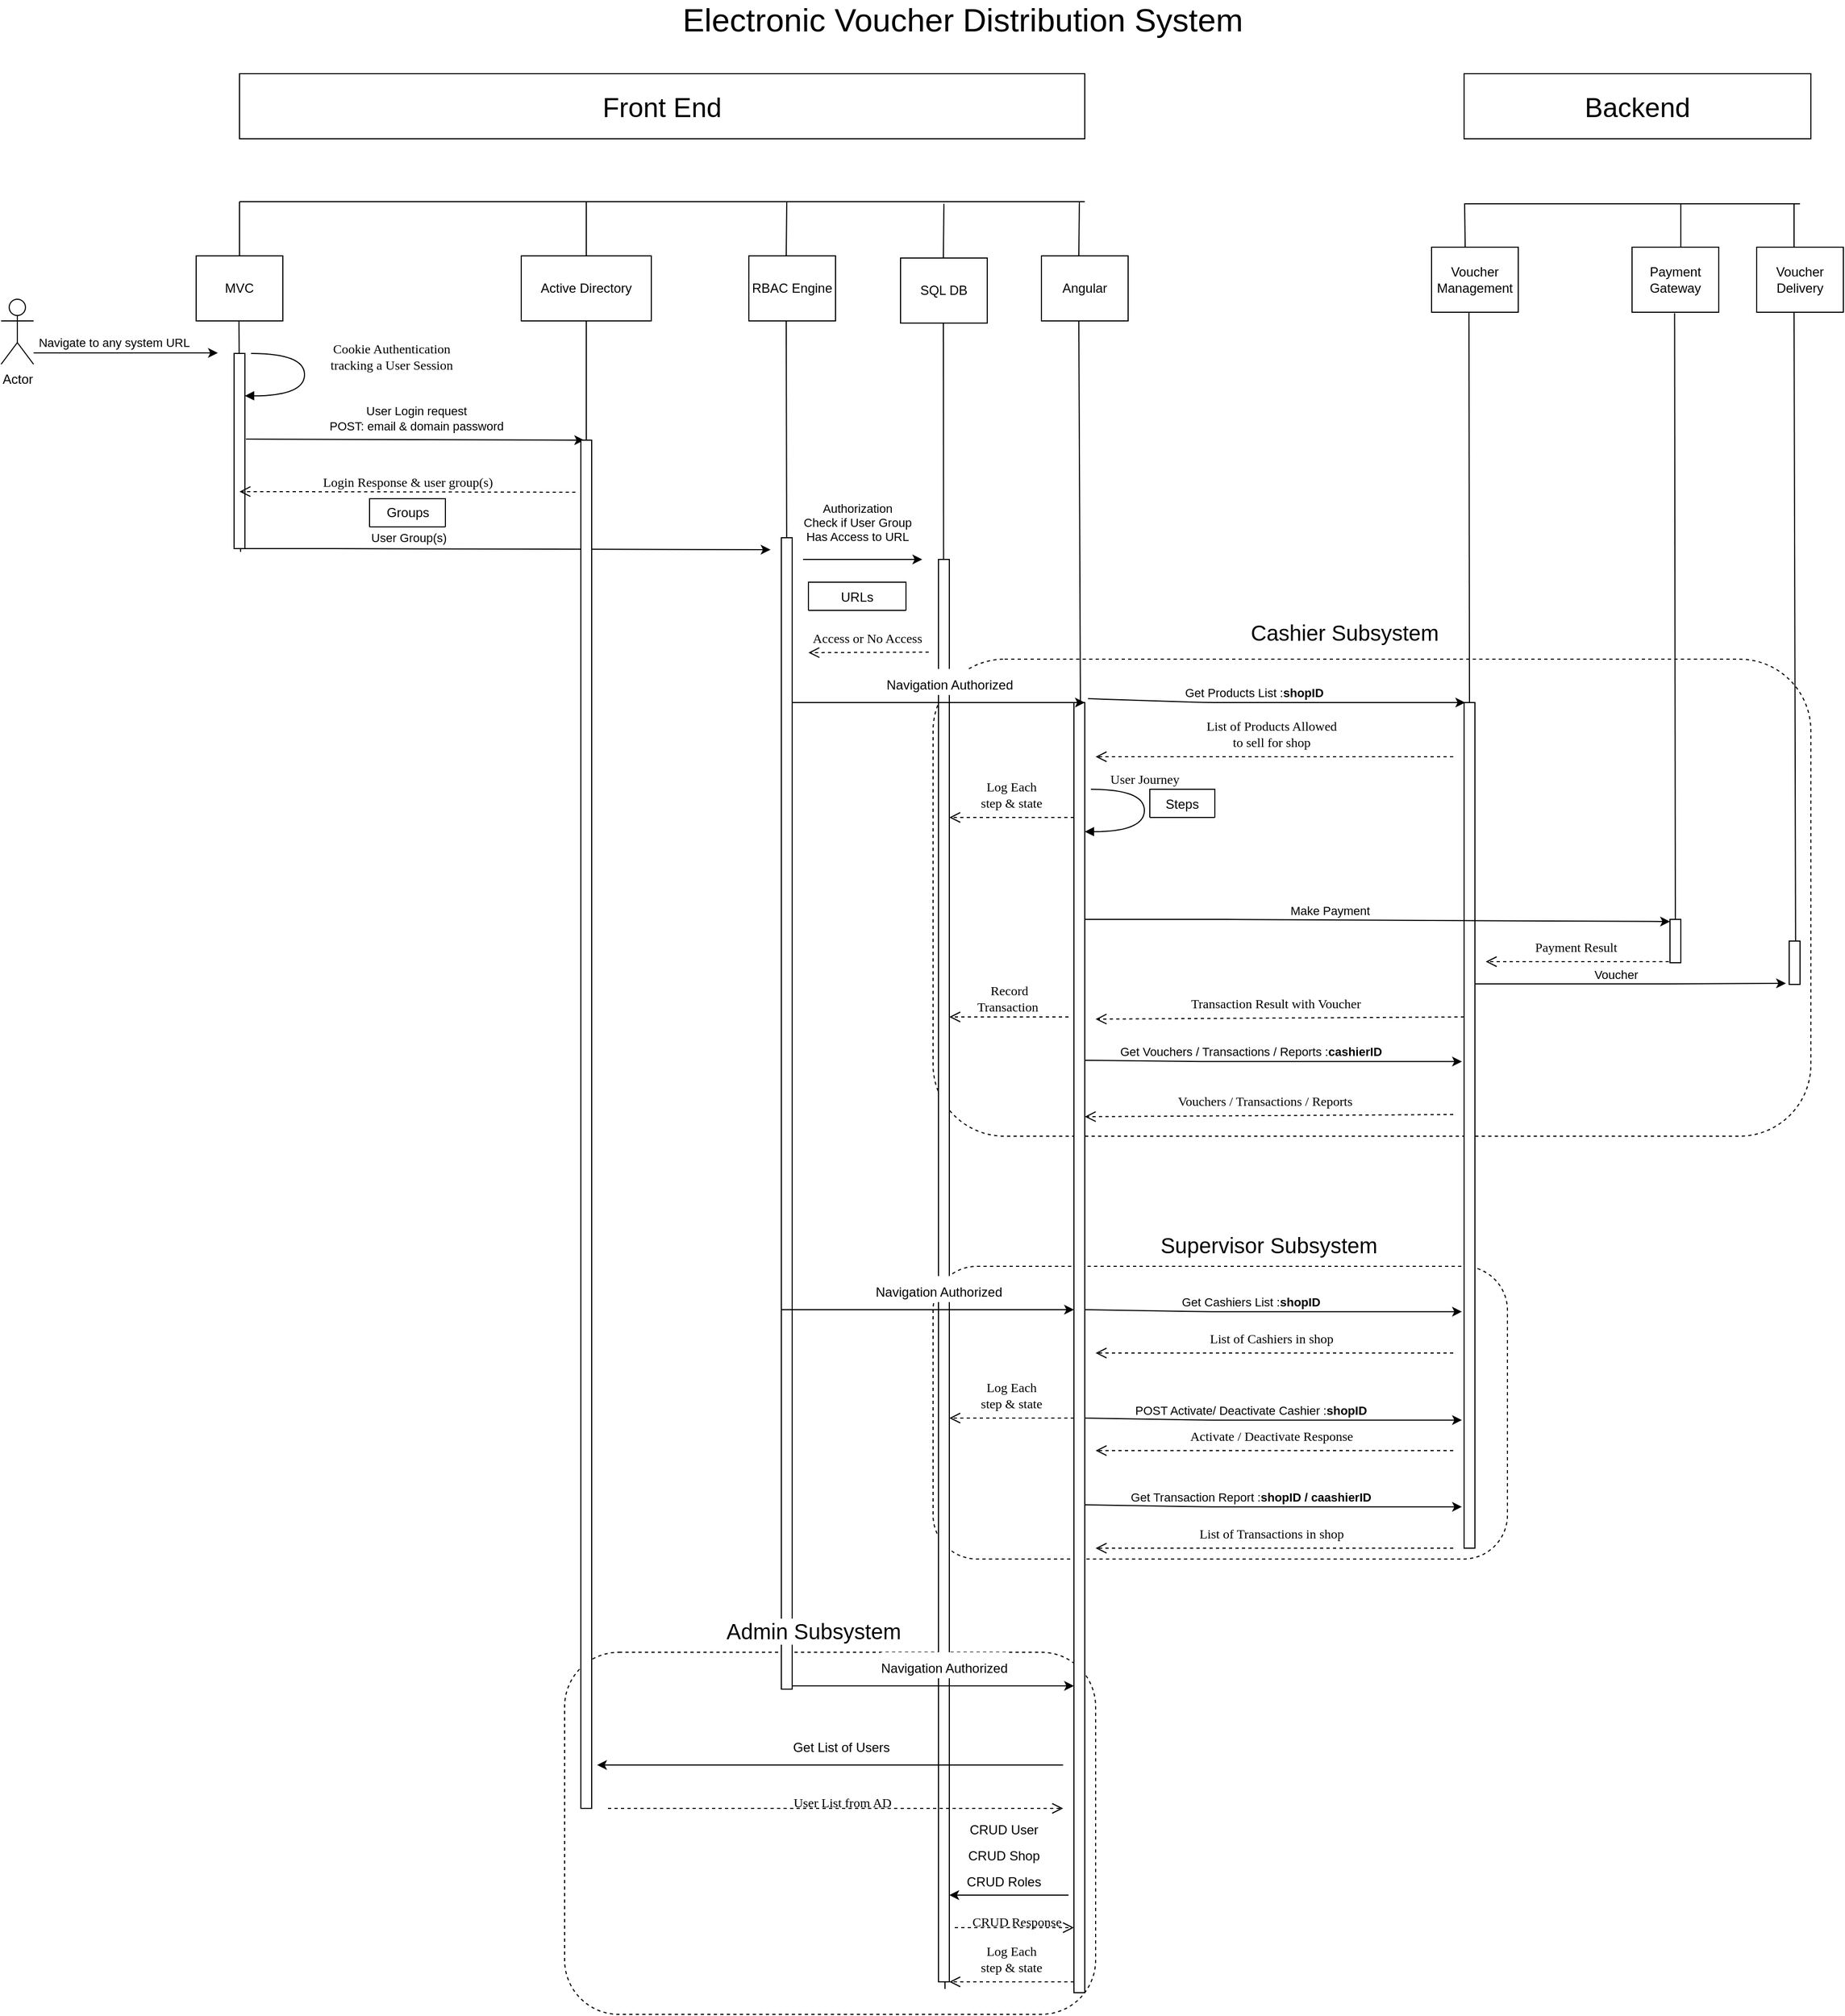 <mxfile version="14.8.1" type="github">
  <diagram name="Page-1" id="13e1069c-82ec-6db2-03f1-153e76fe0fe0">
    <mxGraphModel dx="2514" dy="758" grid="1" gridSize="10" guides="1" tooltips="1" connect="1" arrows="1" fold="1" page="1" pageScale="1" pageWidth="1100" pageHeight="850" background="none" math="0" shadow="0">
      <root>
        <mxCell id="0" />
        <mxCell id="1" parent="0" />
        <mxCell id="eenLsQ4aqH-WwrhsEZGu-145" value="" style="rounded=1;whiteSpace=wrap;html=1;dashed=1;strokeWidth=1;" parent="1" vertex="1">
          <mxGeometry x="-190" y="1536" width="490" height="334" as="geometry" />
        </mxCell>
        <mxCell id="eenLsQ4aqH-WwrhsEZGu-140" value="" style="rounded=1;whiteSpace=wrap;html=1;dashed=1;strokeWidth=1;" parent="1" vertex="1">
          <mxGeometry x="150" y="1180" width="530" height="270" as="geometry" />
        </mxCell>
        <mxCell id="eenLsQ4aqH-WwrhsEZGu-64" value="" style="rounded=1;whiteSpace=wrap;html=1;dashed=1;strokeWidth=1;" parent="1" vertex="1">
          <mxGeometry x="150" y="620" width="810" height="440" as="geometry" />
        </mxCell>
        <mxCell id="eenLsQ4aqH-WwrhsEZGu-83" value="" style="endArrow=none;html=1;exitX=0.5;exitY=0.975;exitDx=0;exitDy=0;exitPerimeter=0;" parent="1" source="eenLsQ4aqH-WwrhsEZGu-71" edge="1">
          <mxGeometry width="50" height="50" relative="1" as="geometry">
            <mxPoint x="834" y="830" as="sourcePoint" />
            <mxPoint x="834.25" y="300.87" as="targetPoint" />
          </mxGeometry>
        </mxCell>
        <mxCell id="eenLsQ4aqH-WwrhsEZGu-84" value="" style="endArrow=none;html=1;exitX=0.6;exitY=1;exitDx=0;exitDy=0;exitPerimeter=0;" parent="1" source="eenLsQ4aqH-WwrhsEZGu-75" edge="1">
          <mxGeometry width="50" height="50" relative="1" as="geometry">
            <mxPoint x="945.25" y="828.13" as="sourcePoint" />
            <mxPoint x="944.5" y="300.0" as="targetPoint" />
          </mxGeometry>
        </mxCell>
        <mxCell id="eenLsQ4aqH-WwrhsEZGu-82" value="" style="endArrow=none;html=1;exitX=0.6;exitY=0.997;exitDx=0;exitDy=0;exitPerimeter=0;" parent="1" source="eenLsQ4aqH-WwrhsEZGu-60" edge="1">
          <mxGeometry width="50" height="50" relative="1" as="geometry">
            <mxPoint x="644.5" y="640" as="sourcePoint" />
            <mxPoint x="644.5" y="300" as="targetPoint" />
          </mxGeometry>
        </mxCell>
        <mxCell id="eenLsQ4aqH-WwrhsEZGu-1" value="Electronic Voucher Distribution System" style="text;html=1;strokeColor=none;fillColor=none;align=center;verticalAlign=middle;whiteSpace=wrap;rounded=0;fontSize=30;" parent="1" vertex="1">
          <mxGeometry x="-130" y="20" width="615" height="20" as="geometry" />
        </mxCell>
        <mxCell id="eenLsQ4aqH-WwrhsEZGu-3" value="Front End" style="rounded=0;whiteSpace=wrap;html=1;fontSize=25;" parent="1" vertex="1">
          <mxGeometry x="-490" y="80" width="780" height="60" as="geometry" />
        </mxCell>
        <mxCell id="eenLsQ4aqH-WwrhsEZGu-4" value="Backend" style="rounded=0;whiteSpace=wrap;html=1;fontSize=25;" parent="1" vertex="1">
          <mxGeometry x="640" y="80" width="320" height="60" as="geometry" />
        </mxCell>
        <mxCell id="eenLsQ4aqH-WwrhsEZGu-11" value="" style="endArrow=none;html=1;" parent="1" edge="1">
          <mxGeometry width="50" height="50" relative="1" as="geometry">
            <mxPoint x="640" y="200" as="sourcePoint" />
            <mxPoint x="950" y="200" as="targetPoint" />
            <Array as="points">
              <mxPoint x="800" y="200" />
            </Array>
          </mxGeometry>
        </mxCell>
        <mxCell id="eenLsQ4aqH-WwrhsEZGu-59" value="Voucher Management" style="rounded=0;whiteSpace=wrap;html=1;" parent="1" vertex="1">
          <mxGeometry x="610" y="240" width="80" height="60" as="geometry" />
        </mxCell>
        <mxCell id="eenLsQ4aqH-WwrhsEZGu-60" value="" style="html=1;points=[];perimeter=orthogonalPerimeter;rounded=0;shadow=0;comic=0;labelBackgroundColor=none;strokeWidth=1;fontFamily=Verdana;fontSize=12;align=center;" parent="1" vertex="1">
          <mxGeometry x="640" y="660" width="10" height="780" as="geometry" />
        </mxCell>
        <mxCell id="eenLsQ4aqH-WwrhsEZGu-62" value="List of Products Allowed &lt;br&gt;to sell for shop" style="html=1;verticalAlign=bottom;endArrow=open;dashed=1;endSize=8;labelBackgroundColor=none;fontFamily=Verdana;fontSize=12;" parent="1" edge="1">
          <mxGeometry x="0.02" y="-4" relative="1" as="geometry">
            <mxPoint x="300" y="710" as="targetPoint" />
            <mxPoint x="630" y="710" as="sourcePoint" />
            <mxPoint as="offset" />
          </mxGeometry>
        </mxCell>
        <mxCell id="eenLsQ4aqH-WwrhsEZGu-67" value="Payment Gateway" style="rounded=0;whiteSpace=wrap;html=1;" parent="1" vertex="1">
          <mxGeometry x="795" y="240" width="80" height="60" as="geometry" />
        </mxCell>
        <mxCell id="eenLsQ4aqH-WwrhsEZGu-70" value="Voucher Delivery" style="rounded=0;whiteSpace=wrap;html=1;" parent="1" vertex="1">
          <mxGeometry x="910" y="240" width="80" height="60" as="geometry" />
        </mxCell>
        <mxCell id="eenLsQ4aqH-WwrhsEZGu-71" value="" style="html=1;points=[];perimeter=orthogonalPerimeter;rounded=0;shadow=0;comic=0;labelBackgroundColor=none;strokeWidth=1;fontFamily=Verdana;fontSize=12;align=center;" parent="1" vertex="1">
          <mxGeometry x="830" y="860" width="10" height="40" as="geometry" />
        </mxCell>
        <mxCell id="eenLsQ4aqH-WwrhsEZGu-74" value="Payment Result" style="html=1;verticalAlign=bottom;endArrow=open;dashed=1;endSize=8;labelBackgroundColor=none;fontFamily=Verdana;fontSize=12;exitX=-0.1;exitY=0.975;exitDx=0;exitDy=0;exitPerimeter=0;" parent="1" source="eenLsQ4aqH-WwrhsEZGu-71" edge="1">
          <mxGeometry x="0.02" y="-4" relative="1" as="geometry">
            <mxPoint x="660" y="899" as="targetPoint" />
            <mxPoint x="820" y="899" as="sourcePoint" />
            <mxPoint as="offset" />
          </mxGeometry>
        </mxCell>
        <mxCell id="eenLsQ4aqH-WwrhsEZGu-75" value="" style="html=1;points=[];perimeter=orthogonalPerimeter;rounded=0;shadow=0;comic=0;labelBackgroundColor=none;strokeWidth=1;fontFamily=Verdana;fontSize=12;align=center;" parent="1" vertex="1">
          <mxGeometry x="940" y="880" width="10" height="40" as="geometry" />
        </mxCell>
        <mxCell id="eenLsQ4aqH-WwrhsEZGu-76" value="" style="endArrow=classic;html=1;entryX=-0.3;entryY=0.475;entryDx=0;entryDy=0;entryPerimeter=0;" parent="1" edge="1">
          <mxGeometry width="50" height="50" relative="1" as="geometry">
            <mxPoint x="650" y="919.5" as="sourcePoint" />
            <mxPoint x="937" y="919" as="targetPoint" />
            <Array as="points">
              <mxPoint x="710" y="919.5" />
              <mxPoint x="820" y="919.5" />
            </Array>
          </mxGeometry>
        </mxCell>
        <mxCell id="eenLsQ4aqH-WwrhsEZGu-77" value="Voucher" style="edgeLabel;html=1;align=center;verticalAlign=middle;resizable=0;points=[];" parent="eenLsQ4aqH-WwrhsEZGu-76" vertex="1" connectable="0">
          <mxGeometry x="-0.238" y="-1" relative="1" as="geometry">
            <mxPoint x="20" y="-10" as="offset" />
          </mxGeometry>
        </mxCell>
        <mxCell id="eenLsQ4aqH-WwrhsEZGu-80" value="Transaction Result with Voucher" style="html=1;verticalAlign=bottom;endArrow=open;dashed=1;endSize=8;labelBackgroundColor=none;fontFamily=Verdana;fontSize=12;" parent="1" edge="1">
          <mxGeometry x="0.02" y="-4" relative="1" as="geometry">
            <mxPoint x="300" y="952" as="targetPoint" />
            <mxPoint x="640" y="950" as="sourcePoint" />
            <mxPoint as="offset" />
          </mxGeometry>
        </mxCell>
        <mxCell id="eenLsQ4aqH-WwrhsEZGu-61" value="" style="endArrow=classic;html=1;entryX=0.1;entryY=0;entryDx=0;entryDy=0;entryPerimeter=0;exitX=1.3;exitY=-0.003;exitDx=0;exitDy=0;exitPerimeter=0;" parent="1" source="eenLsQ4aqH-WwrhsEZGu-57" target="eenLsQ4aqH-WwrhsEZGu-60" edge="1">
          <mxGeometry x="290" y="251" width="50" height="50" as="geometry">
            <mxPoint x="340" y="660" as="sourcePoint" />
            <mxPoint x="550" y="660" as="targetPoint" />
            <Array as="points">
              <mxPoint x="400" y="660" />
            </Array>
          </mxGeometry>
        </mxCell>
        <mxCell id="eenLsQ4aqH-WwrhsEZGu-63" value="Get Products List :&lt;b&gt;shopID&lt;/b&gt;" style="edgeLabel;html=1;align=center;verticalAlign=middle;resizable=0;points=[];" parent="eenLsQ4aqH-WwrhsEZGu-61" vertex="1" connectable="0">
          <mxGeometry x="-0.238" y="-1" relative="1" as="geometry">
            <mxPoint x="20" y="-10" as="offset" />
          </mxGeometry>
        </mxCell>
        <mxCell id="eenLsQ4aqH-WwrhsEZGu-66" value="User Journey" style="html=1;verticalAlign=bottom;endArrow=block;labelBackgroundColor=none;fontFamily=Verdana;fontSize=12;elbow=vertical;edgeStyle=orthogonalEdgeStyle;curved=1;exitX=1.066;exitY=0.713;exitPerimeter=0;" parent="1" edge="1">
          <mxGeometry as="geometry">
            <mxPoint x="295.66" y="740.01" as="sourcePoint" />
            <mxPoint x="290" y="779.1" as="targetPoint" />
            <Array as="points">
              <mxPoint x="345" y="740.1" />
              <mxPoint x="345" y="779.1" />
            </Array>
            <mxPoint x="52" y="-20" as="offset" />
          </mxGeometry>
        </mxCell>
        <mxCell id="eenLsQ4aqH-WwrhsEZGu-72" value="" style="endArrow=classic;html=1;entryX=0;entryY=0.05;entryDx=0;entryDy=0;entryPerimeter=0;" parent="1" source="eenLsQ4aqH-WwrhsEZGu-57" target="eenLsQ4aqH-WwrhsEZGu-71" edge="1">
          <mxGeometry x="300" y="270" width="50" height="50" as="geometry">
            <mxPoint x="350" y="862" as="sourcePoint" />
            <mxPoint x="810" y="859" as="targetPoint" />
            <Array as="points">
              <mxPoint x="410" y="860" />
            </Array>
          </mxGeometry>
        </mxCell>
        <mxCell id="eenLsQ4aqH-WwrhsEZGu-73" value="Make Payment" style="edgeLabel;html=1;align=center;verticalAlign=middle;resizable=0;points=[];" parent="eenLsQ4aqH-WwrhsEZGu-72" vertex="1" connectable="0">
          <mxGeometry x="-0.238" y="-1" relative="1" as="geometry">
            <mxPoint x="20" y="-10" as="offset" />
          </mxGeometry>
        </mxCell>
        <mxCell id="eenLsQ4aqH-WwrhsEZGu-100" value="" style="endArrow=none;html=1;" parent="1" edge="1">
          <mxGeometry x="605.5" y="210" width="50" height="50" as="geometry">
            <mxPoint x="641" y="240" as="sourcePoint" />
            <mxPoint x="640.5" y="200" as="targetPoint" />
          </mxGeometry>
        </mxCell>
        <mxCell id="eenLsQ4aqH-WwrhsEZGu-101" value="" style="endArrow=none;html=1;" parent="1" edge="1">
          <mxGeometry x="804.5" y="210" width="50" height="50" as="geometry">
            <mxPoint x="840" y="240" as="sourcePoint" />
            <mxPoint x="840" y="200" as="targetPoint" />
          </mxGeometry>
        </mxCell>
        <mxCell id="eenLsQ4aqH-WwrhsEZGu-102" value="" style="endArrow=none;html=1;" parent="1" edge="1">
          <mxGeometry x="909" y="210" width="50" height="50" as="geometry">
            <mxPoint x="944.5" y="240" as="sourcePoint" />
            <mxPoint x="944.5" y="200" as="targetPoint" />
          </mxGeometry>
        </mxCell>
        <mxCell id="eenLsQ4aqH-WwrhsEZGu-106" value="Steps" style="swimlane;fontStyle=0;childLayout=stackLayout;horizontal=1;startSize=26;horizontalStack=0;resizeParent=1;resizeParentMax=0;resizeLast=0;collapsible=1;marginBottom=0;" parent="1" vertex="1" collapsed="1">
          <mxGeometry x="350" y="740" width="60" height="26" as="geometry">
            <mxRectangle x="350" y="740" width="200" height="100" as="alternateBounds" />
          </mxGeometry>
        </mxCell>
        <mxCell id="eenLsQ4aqH-WwrhsEZGu-108" value="1. List products&#xa;2. Select Quantity&#xa;3. Collect Customer Info&#xa;4. Select Payment Method&#xa;5. Select Voucher Delivery Method" style="text;strokeColor=none;fillColor=none;align=left;verticalAlign=top;spacingLeft=4;spacingRight=4;overflow=hidden;rotatable=0;points=[[0,0.5],[1,0.5]];portConstraint=eastwest;" parent="eenLsQ4aqH-WwrhsEZGu-106" vertex="1">
          <mxGeometry y="26" width="60" height="74" as="geometry" />
        </mxCell>
        <mxCell id="eenLsQ4aqH-WwrhsEZGu-65" value="Cashier Subsystem" style="text;html=1;strokeColor=none;fillColor=none;align=center;verticalAlign=middle;whiteSpace=wrap;rounded=0;fontSize=20;labelBackgroundColor=#ffffff;" parent="1" vertex="1">
          <mxGeometry x="330" y="575" width="400" height="40" as="geometry" />
        </mxCell>
        <mxCell id="eenLsQ4aqH-WwrhsEZGu-34" value="" style="endArrow=classic;html=1;exitX=1.1;exitY=0.439;exitDx=0;exitDy=0;exitPerimeter=0;" parent="1" source="eenLsQ4aqH-WwrhsEZGu-32" edge="1">
          <mxGeometry x="-680" y="214" width="50" height="50" as="geometry">
            <mxPoint x="-440" y="418" as="sourcePoint" />
            <mxPoint x="-172" y="418" as="targetPoint" />
          </mxGeometry>
        </mxCell>
        <mxCell id="eenLsQ4aqH-WwrhsEZGu-35" value="User Login request&lt;br&gt;POST: email &amp;amp; domain password" style="edgeLabel;html=1;align=center;verticalAlign=middle;resizable=0;points=[];" parent="eenLsQ4aqH-WwrhsEZGu-34" vertex="1" connectable="0">
          <mxGeometry x="0.028" y="1" relative="1" as="geometry">
            <mxPoint x="-4" y="-19" as="offset" />
          </mxGeometry>
        </mxCell>
        <mxCell id="eenLsQ4aqH-WwrhsEZGu-26" value="Actor" style="shape=umlActor;verticalLabelPosition=bottom;verticalAlign=top;html=1;outlineConnect=0;" parent="1" vertex="1">
          <mxGeometry x="-710" y="288" width="30" height="60" as="geometry" />
        </mxCell>
        <mxCell id="eenLsQ4aqH-WwrhsEZGu-27" value="" style="endArrow=classic;html=1;" parent="1" edge="1">
          <mxGeometry x="-710" y="207.5" width="50" height="50" as="geometry">
            <mxPoint x="-680" y="337.5" as="sourcePoint" />
            <mxPoint x="-510" y="337.5" as="targetPoint" />
          </mxGeometry>
        </mxCell>
        <mxCell id="eenLsQ4aqH-WwrhsEZGu-28" value="Navigate to any system URL" style="edgeLabel;html=1;align=center;verticalAlign=middle;resizable=0;points=[];" parent="eenLsQ4aqH-WwrhsEZGu-27" vertex="1" connectable="0">
          <mxGeometry x="-0.074" y="2" relative="1" as="geometry">
            <mxPoint x="-5" y="-8" as="offset" />
          </mxGeometry>
        </mxCell>
        <mxCell id="eenLsQ4aqH-WwrhsEZGu-17" value="" style="endArrow=none;html=1;" parent="1" edge="1">
          <mxGeometry x="-710" y="208" width="50" height="50" as="geometry">
            <mxPoint x="-490" y="248" as="sourcePoint" />
            <mxPoint x="-490" y="198" as="targetPoint" />
          </mxGeometry>
        </mxCell>
        <mxCell id="eenLsQ4aqH-WwrhsEZGu-20" value="MVC" style="rounded=0;whiteSpace=wrap;html=1;" parent="1" vertex="1">
          <mxGeometry x="-530" y="248" width="80" height="60" as="geometry" />
        </mxCell>
        <mxCell id="eenLsQ4aqH-WwrhsEZGu-24" value="" style="endArrow=none;html=1;exitX=0.6;exitY=1.017;exitDx=0;exitDy=0;exitPerimeter=0;" parent="1" source="eenLsQ4aqH-WwrhsEZGu-32" edge="1">
          <mxGeometry x="-710" y="208" width="50" height="50" as="geometry">
            <mxPoint x="-490.5" y="568" as="sourcePoint" />
            <mxPoint x="-490.5" y="308" as="targetPoint" />
          </mxGeometry>
        </mxCell>
        <mxCell id="eenLsQ4aqH-WwrhsEZGu-32" value="" style="html=1;points=[];perimeter=orthogonalPerimeter;rounded=0;shadow=0;comic=0;labelBackgroundColor=none;strokeWidth=1;fontFamily=Verdana;fontSize=12;align=center;" parent="1" vertex="1">
          <mxGeometry x="-495" y="338" width="10" height="180" as="geometry" />
        </mxCell>
        <mxCell id="eenLsQ4aqH-WwrhsEZGu-31" value="Cookie Authentication &lt;br&gt;tracking a User Session" style="html=1;verticalAlign=bottom;endArrow=block;labelBackgroundColor=none;fontFamily=Verdana;fontSize=12;elbow=vertical;edgeStyle=orthogonalEdgeStyle;curved=1;exitX=1.066;exitY=0.713;exitPerimeter=0;" parent="1" edge="1">
          <mxGeometry x="-430" y="8" as="geometry">
            <mxPoint x="-479.34" y="338.01" as="sourcePoint" />
            <mxPoint x="-485" y="377.1" as="targetPoint" />
            <Array as="points">
              <mxPoint x="-430" y="338.1" />
              <mxPoint x="-430" y="377.1" />
            </Array>
            <mxPoint x="132" as="offset" />
          </mxGeometry>
        </mxCell>
        <mxCell id="eenLsQ4aqH-WwrhsEZGu-41" value="" style="endArrow=classic;html=1;" parent="1" edge="1">
          <mxGeometry x="-710" y="238" width="50" height="50" as="geometry">
            <mxPoint x="-485" y="518" as="sourcePoint" />
            <mxPoint y="519" as="targetPoint" />
            <Array as="points">
              <mxPoint x="-415" y="518" />
            </Array>
          </mxGeometry>
        </mxCell>
        <mxCell id="eenLsQ4aqH-WwrhsEZGu-48" value="User Group(s)" style="edgeLabel;html=1;align=center;verticalAlign=middle;resizable=0;points=[];" parent="eenLsQ4aqH-WwrhsEZGu-41" vertex="1" connectable="0">
          <mxGeometry x="-0.368" y="1" relative="1" as="geometry">
            <mxPoint x="-3" y="-9" as="offset" />
          </mxGeometry>
        </mxCell>
        <mxCell id="eenLsQ4aqH-WwrhsEZGu-10" value="" style="endArrow=none;html=1;" parent="1" edge="1">
          <mxGeometry x="-710" y="198" width="50" height="50" as="geometry">
            <mxPoint x="-490" y="198" as="sourcePoint" />
            <mxPoint x="290" y="198" as="targetPoint" />
            <Array as="points">
              <mxPoint x="-250" y="198" />
            </Array>
          </mxGeometry>
        </mxCell>
        <mxCell id="eenLsQ4aqH-WwrhsEZGu-96" value="" style="endArrow=none;html=1;" parent="1" edge="1">
          <mxGeometry x="-710" y="198" width="50" height="50" as="geometry">
            <mxPoint x="-170" y="248" as="sourcePoint" />
            <mxPoint x="-170" y="198" as="targetPoint" />
          </mxGeometry>
        </mxCell>
        <mxCell id="eenLsQ4aqH-WwrhsEZGu-49" value="" style="endArrow=none;html=1;" parent="1" edge="1">
          <mxGeometry x="250" y="208" width="50" height="50" as="geometry">
            <mxPoint x="284.5" y="248" as="sourcePoint" />
            <mxPoint x="285" y="198" as="targetPoint" />
          </mxGeometry>
        </mxCell>
        <mxCell id="eenLsQ4aqH-WwrhsEZGu-50" value="Angular" style="rounded=0;whiteSpace=wrap;html=1;container=0;" parent="1" vertex="1">
          <mxGeometry x="250" y="248" width="80" height="60" as="geometry" />
        </mxCell>
        <mxCell id="eenLsQ4aqH-WwrhsEZGu-51" value="" style="endArrow=none;html=1;exitX=0.6;exitY=0.007;exitDx=0;exitDy=0;exitPerimeter=0;" parent="1" source="eenLsQ4aqH-WwrhsEZGu-57" edge="1">
          <mxGeometry x="250" y="208" width="50" height="50" as="geometry">
            <mxPoint x="284.5" y="648" as="sourcePoint" />
            <mxPoint x="284.5" y="308" as="targetPoint" />
          </mxGeometry>
        </mxCell>
        <mxCell id="eenLsQ4aqH-WwrhsEZGu-57" value="" style="html=1;points=[];perimeter=orthogonalPerimeter;rounded=0;shadow=0;comic=0;labelBackgroundColor=none;strokeWidth=1;fontFamily=Verdana;fontSize=12;align=center;container=0;" parent="1" vertex="1">
          <mxGeometry x="280" y="660" width="10" height="1190" as="geometry" />
        </mxCell>
        <mxCell id="eenLsQ4aqH-WwrhsEZGu-18" value="" style="endArrow=none;html=1;" parent="1" edge="1">
          <mxGeometry x="-20" y="208" width="50" height="50" as="geometry">
            <mxPoint x="14.5" y="248" as="sourcePoint" />
            <mxPoint x="15" y="198" as="targetPoint" />
          </mxGeometry>
        </mxCell>
        <mxCell id="eenLsQ4aqH-WwrhsEZGu-21" value="RBAC Engine" style="rounded=0;whiteSpace=wrap;html=1;" parent="1" vertex="1">
          <mxGeometry x="-20" y="248" width="80" height="60" as="geometry" />
        </mxCell>
        <mxCell id="eenLsQ4aqH-WwrhsEZGu-40" value="" style="endArrow=none;html=1;" parent="1" edge="1">
          <mxGeometry x="-20" y="208" width="50" height="50" as="geometry">
            <mxPoint x="15" y="548" as="sourcePoint" />
            <mxPoint x="14.5" y="308" as="targetPoint" />
          </mxGeometry>
        </mxCell>
        <mxCell id="eenLsQ4aqH-WwrhsEZGu-43" value="Authorization&lt;br&gt;Check if User Group&lt;br&gt;Has Access to URL" style="edgeLabel;html=1;align=center;verticalAlign=middle;resizable=0;points=[];" parent="1" vertex="1" connectable="0">
          <mxGeometry x="79.999" y="493.996" as="geometry" />
        </mxCell>
        <mxCell id="eenLsQ4aqH-WwrhsEZGu-52" value="" style="endArrow=classic;html=1;" parent="1" edge="1">
          <mxGeometry x="-20" y="208" width="50" height="50" as="geometry">
            <mxPoint x="30" y="528" as="sourcePoint" />
            <mxPoint x="140" y="528" as="targetPoint" />
            <Array as="points" />
          </mxGeometry>
        </mxCell>
        <mxCell id="eenLsQ4aqH-WwrhsEZGu-56" value="" style="html=1;points=[];perimeter=orthogonalPerimeter;rounded=0;shadow=0;comic=0;labelBackgroundColor=none;strokeWidth=1;fontFamily=Verdana;fontSize=12;align=center;" parent="1" vertex="1">
          <mxGeometry x="10" y="508" width="10" height="1062" as="geometry" />
        </mxCell>
        <mxCell id="eenLsQ4aqH-WwrhsEZGu-22" value="Active Directory" style="rounded=0;whiteSpace=wrap;html=1;" parent="1" vertex="1">
          <mxGeometry x="-230" y="248" width="120" height="60" as="geometry" />
        </mxCell>
        <mxCell id="eenLsQ4aqH-WwrhsEZGu-23" value="" style="endArrow=none;html=1;" parent="1" edge="1">
          <mxGeometry x="-230" y="248" width="50" height="50" as="geometry">
            <mxPoint x="-170" y="468" as="sourcePoint" />
            <mxPoint x="-170" y="308" as="targetPoint" />
          </mxGeometry>
        </mxCell>
        <mxCell id="eenLsQ4aqH-WwrhsEZGu-37" value="" style="html=1;points=[];perimeter=orthogonalPerimeter;rounded=0;shadow=0;comic=0;labelBackgroundColor=none;strokeWidth=1;fontFamily=Verdana;fontSize=12;align=center;" parent="1" vertex="1">
          <mxGeometry x="-175" y="418" width="10" height="1262" as="geometry" />
        </mxCell>
        <mxCell id="eenLsQ4aqH-WwrhsEZGu-39" value="Login Response &amp;amp; user group(s)" style="html=1;verticalAlign=bottom;endArrow=open;dashed=1;endSize=8;labelBackgroundColor=none;fontFamily=Verdana;fontSize=12;entryX=0.5;entryY=0.708;entryDx=0;entryDy=0;entryPerimeter=0;" parent="1" target="eenLsQ4aqH-WwrhsEZGu-32" edge="1">
          <mxGeometry x="-230" y="248" as="geometry">
            <mxPoint x="-400" y="465.5" as="targetPoint" />
            <mxPoint x="-180" y="466" as="sourcePoint" />
            <mxPoint as="offset" />
          </mxGeometry>
        </mxCell>
        <mxCell id="eenLsQ4aqH-WwrhsEZGu-116" value="SQL DB" style="rounded=0;whiteSpace=wrap;html=1;container=0;" parent="1" vertex="1">
          <mxGeometry x="120" y="250" width="80" height="60" as="geometry" />
        </mxCell>
        <mxCell id="eenLsQ4aqH-WwrhsEZGu-117" value="" style="endArrow=none;html=1;" parent="1" edge="1">
          <mxGeometry x="125" y="210" width="50" height="50" as="geometry">
            <mxPoint x="159.5" y="250" as="sourcePoint" />
            <mxPoint x="160" y="200" as="targetPoint" />
          </mxGeometry>
        </mxCell>
        <mxCell id="eenLsQ4aqH-WwrhsEZGu-118" value="" style="endArrow=none;html=1;exitX=0.6;exitY=1.005;exitDx=0;exitDy=0;exitPerimeter=0;" parent="1" source="eenLsQ4aqH-WwrhsEZGu-119" edge="1">
          <mxGeometry x="125" y="210" width="50" height="50" as="geometry">
            <mxPoint x="159.5" y="650" as="sourcePoint" />
            <mxPoint x="159.5" y="310" as="targetPoint" />
          </mxGeometry>
        </mxCell>
        <mxCell id="eenLsQ4aqH-WwrhsEZGu-119" value="" style="html=1;points=[];perimeter=orthogonalPerimeter;rounded=0;shadow=0;comic=0;labelBackgroundColor=none;strokeWidth=1;fontFamily=Verdana;fontSize=12;align=center;container=0;" parent="1" vertex="1">
          <mxGeometry x="155" y="528" width="10" height="1312" as="geometry" />
        </mxCell>
        <mxCell id="eenLsQ4aqH-WwrhsEZGu-120" value="Access or No Access" style="html=1;verticalAlign=bottom;endArrow=open;dashed=1;endSize=8;labelBackgroundColor=none;fontFamily=Verdana;fontSize=12;exitX=0.1;exitY=0.172;exitDx=0;exitDy=0;exitPerimeter=0;" parent="1" edge="1">
          <mxGeometry x="0.02" y="-4" relative="1" as="geometry">
            <mxPoint x="35" y="614" as="targetPoint" />
            <mxPoint x="146" y="613.5" as="sourcePoint" />
            <mxPoint as="offset" />
          </mxGeometry>
        </mxCell>
        <mxCell id="eenLsQ4aqH-WwrhsEZGu-121" value="" style="endArrow=classic;html=1;" parent="1" edge="1">
          <mxGeometry x="-30" y="340" width="50" height="50" as="geometry">
            <mxPoint x="20" y="660" as="sourcePoint" />
            <mxPoint x="290" y="660" as="targetPoint" />
            <Array as="points" />
          </mxGeometry>
        </mxCell>
        <mxCell id="eenLsQ4aqH-WwrhsEZGu-122" value="&lt;font style=&quot;font-size: 12px&quot;&gt;Navigation Authorized&lt;/font&gt;" style="edgeLabel;html=1;align=center;verticalAlign=middle;resizable=0;points=[];fontSize=20;" parent="eenLsQ4aqH-WwrhsEZGu-121" vertex="1" connectable="0">
          <mxGeometry relative="1" as="geometry">
            <mxPoint x="10" y="-20" as="offset" />
          </mxGeometry>
        </mxCell>
        <mxCell id="eenLsQ4aqH-WwrhsEZGu-123" value="Log Each &lt;br&gt;step &amp;amp; state" style="html=1;verticalAlign=bottom;endArrow=open;dashed=1;endSize=8;labelBackgroundColor=none;fontFamily=Verdana;fontSize=12;" parent="1" edge="1">
          <mxGeometry x="0.02" y="-4" relative="1" as="geometry">
            <mxPoint x="165" y="766.0" as="targetPoint" />
            <mxPoint x="280" y="766" as="sourcePoint" />
            <mxPoint as="offset" />
          </mxGeometry>
        </mxCell>
        <mxCell id="eenLsQ4aqH-WwrhsEZGu-124" value="Record &lt;br&gt;Transaction&amp;nbsp;" style="html=1;verticalAlign=bottom;endArrow=open;dashed=1;endSize=8;labelBackgroundColor=none;fontFamily=Verdana;fontSize=12;" parent="1" edge="1">
          <mxGeometry relative="1" as="geometry">
            <mxPoint x="165" y="950" as="targetPoint" />
            <mxPoint x="275" y="950" as="sourcePoint" />
            <mxPoint as="offset" />
          </mxGeometry>
        </mxCell>
        <mxCell id="eenLsQ4aqH-WwrhsEZGu-44" value="Groups" style="swimlane;fontStyle=0;childLayout=stackLayout;horizontal=1;startSize=26;horizontalStack=0;resizeParent=1;resizeParentMax=0;resizeLast=0;collapsible=1;marginBottom=0;labelBackgroundColor=#ffffff;html=1;" parent="1" vertex="1" collapsed="1">
          <mxGeometry x="-370" y="472" width="70" height="26" as="geometry">
            <mxRectangle x="-370" y="472" width="140" height="80" as="alternateBounds" />
          </mxGeometry>
        </mxCell>
        <mxCell id="eenLsQ4aqH-WwrhsEZGu-45" value="Cashier&#xa;Supervisor&#xa;Admin" style="text;strokeColor=none;fillColor=none;align=left;verticalAlign=top;spacingLeft=4;spacingRight=4;overflow=hidden;rotatable=0;points=[[0,0.5],[1,0.5]];portConstraint=eastwest;labelBackgroundColor=#ffffff;" parent="eenLsQ4aqH-WwrhsEZGu-44" vertex="1">
          <mxGeometry y="26" width="70" height="54" as="geometry" />
        </mxCell>
        <mxCell id="eenLsQ4aqH-WwrhsEZGu-54" value="URLs" style="swimlane;fontStyle=0;childLayout=stackLayout;horizontal=1;startSize=26;horizontalStack=0;resizeParent=1;resizeParentMax=0;resizeLast=0;collapsible=1;marginBottom=0;labelBackgroundColor=#FFFFFF;" parent="1" vertex="1" collapsed="1">
          <mxGeometry x="35" y="549" width="90" height="26" as="geometry">
            <mxRectangle x="35" y="549" width="140" height="420" as="alternateBounds" />
          </mxGeometry>
        </mxCell>
        <mxCell id="eenLsQ4aqH-WwrhsEZGu-55" value="Cashier&#xa;    /Shop/Index&#xa;    /Shop/Cart&#xa;    /Shop/Pay&#xa;    /Shop/Voucher&#xa;    /Shop/PrintReciept&#xa;    /Shop/Reports&#xa;    /Shop/DayEnd&#xa;&#xa;Supervisor&#xa;    /Supervisor/Index&#xa;    /Supervisor/Shop&#xa;    /Supervisor/Reports&#xa;&#xa;Admin&#xa;    /Admin/Index&#xa;    /Admin/Users&#xa;    /Admin/Roles&#xa;    /Admin/Shops&#xa;    /Admin/Cashiers&#xa;    /Admin/Supervisors&#xa;    /Admin/Finance&#xa;&#xa;" style="text;strokeColor=none;fillColor=none;align=left;verticalAlign=top;spacingLeft=4;spacingRight=4;overflow=hidden;rotatable=0;points=[[0,0.5],[1,0.5]];portConstraint=eastwest;labelBackgroundColor=#ffffff;whiteSpace=wrap;" parent="eenLsQ4aqH-WwrhsEZGu-54" vertex="1">
          <mxGeometry y="26" width="90" height="394" as="geometry" />
        </mxCell>
        <mxCell id="eenLsQ4aqH-WwrhsEZGu-126" value="" style="endArrow=classic;html=1;entryX=0.1;entryY=0;entryDx=0;entryDy=0;entryPerimeter=0;exitX=1.3;exitY=-0.003;exitDx=0;exitDy=0;exitPerimeter=0;" parent="1" edge="1">
          <mxGeometry x="287" y="582.17" width="50" height="50" as="geometry">
            <mxPoint x="290" y="990" as="sourcePoint" />
            <mxPoint x="638" y="991.17" as="targetPoint" />
            <Array as="points">
              <mxPoint x="397" y="991.17" />
            </Array>
          </mxGeometry>
        </mxCell>
        <mxCell id="eenLsQ4aqH-WwrhsEZGu-127" value="Get Vouchers / Transactions / Reports :&lt;b&gt;cashierID&lt;/b&gt;" style="edgeLabel;html=1;align=center;verticalAlign=middle;resizable=0;points=[];" parent="eenLsQ4aqH-WwrhsEZGu-126" vertex="1" connectable="0">
          <mxGeometry x="-0.238" y="-1" relative="1" as="geometry">
            <mxPoint x="20" y="-10" as="offset" />
          </mxGeometry>
        </mxCell>
        <mxCell id="eenLsQ4aqH-WwrhsEZGu-128" value="Vouchers / Transactions / Reports" style="html=1;verticalAlign=bottom;endArrow=open;dashed=1;endSize=8;labelBackgroundColor=none;fontFamily=Verdana;fontSize=12;" parent="1" edge="1">
          <mxGeometry x="0.02" y="-4" relative="1" as="geometry">
            <mxPoint x="290" y="1042" as="targetPoint" />
            <mxPoint x="630" y="1040" as="sourcePoint" />
            <mxPoint as="offset" />
          </mxGeometry>
        </mxCell>
        <mxCell id="eenLsQ4aqH-WwrhsEZGu-129" value="" style="endArrow=classic;html=1;" parent="1" edge="1">
          <mxGeometry x="-40" y="900" width="50" height="50" as="geometry">
            <mxPoint x="10" y="1220" as="sourcePoint" />
            <mxPoint x="280" y="1220" as="targetPoint" />
            <Array as="points" />
          </mxGeometry>
        </mxCell>
        <mxCell id="eenLsQ4aqH-WwrhsEZGu-130" value="&lt;font style=&quot;font-size: 12px&quot;&gt;Navigation Authorized&lt;/font&gt;" style="edgeLabel;html=1;align=center;verticalAlign=middle;resizable=0;points=[];fontSize=20;" parent="eenLsQ4aqH-WwrhsEZGu-129" vertex="1" connectable="0">
          <mxGeometry relative="1" as="geometry">
            <mxPoint x="10" y="-20" as="offset" />
          </mxGeometry>
        </mxCell>
        <mxCell id="eenLsQ4aqH-WwrhsEZGu-131" value="" style="endArrow=classic;html=1;entryX=0.1;entryY=0;entryDx=0;entryDy=0;entryPerimeter=0;exitX=1.3;exitY=-0.003;exitDx=0;exitDy=0;exitPerimeter=0;" parent="1" edge="1">
          <mxGeometry x="287" y="812.86" width="50" height="50" as="geometry">
            <mxPoint x="290" y="1220" as="sourcePoint" />
            <mxPoint x="638" y="1221.86" as="targetPoint" />
            <Array as="points">
              <mxPoint x="397" y="1221.86" />
            </Array>
          </mxGeometry>
        </mxCell>
        <mxCell id="eenLsQ4aqH-WwrhsEZGu-132" value="Get Cashiers List :&lt;b&gt;shopID&lt;/b&gt;" style="edgeLabel;html=1;align=center;verticalAlign=middle;resizable=0;points=[];" parent="eenLsQ4aqH-WwrhsEZGu-131" vertex="1" connectable="0">
          <mxGeometry x="-0.238" y="-1" relative="1" as="geometry">
            <mxPoint x="20" y="-10" as="offset" />
          </mxGeometry>
        </mxCell>
        <mxCell id="eenLsQ4aqH-WwrhsEZGu-133" value="List of Cashiers in&amp;nbsp;shop" style="html=1;verticalAlign=bottom;endArrow=open;dashed=1;endSize=8;labelBackgroundColor=none;fontFamily=Verdana;fontSize=12;" parent="1" edge="1">
          <mxGeometry x="0.02" y="-4" relative="1" as="geometry">
            <mxPoint x="300" y="1260" as="targetPoint" />
            <mxPoint x="630" y="1260" as="sourcePoint" />
            <mxPoint as="offset" />
          </mxGeometry>
        </mxCell>
        <mxCell id="eenLsQ4aqH-WwrhsEZGu-134" value="" style="endArrow=classic;html=1;entryX=0.1;entryY=0;entryDx=0;entryDy=0;entryPerimeter=0;exitX=1.3;exitY=-0.003;exitDx=0;exitDy=0;exitPerimeter=0;" parent="1" edge="1">
          <mxGeometry x="287" y="912.86" width="50" height="50" as="geometry">
            <mxPoint x="290" y="1320" as="sourcePoint" />
            <mxPoint x="638" y="1321.86" as="targetPoint" />
            <Array as="points">
              <mxPoint x="397" y="1321.86" />
            </Array>
          </mxGeometry>
        </mxCell>
        <mxCell id="eenLsQ4aqH-WwrhsEZGu-135" value="POST Activate/ Deactivate Cashier :&lt;b&gt;shopID&lt;/b&gt;" style="edgeLabel;html=1;align=center;verticalAlign=middle;resizable=0;points=[];" parent="eenLsQ4aqH-WwrhsEZGu-134" vertex="1" connectable="0">
          <mxGeometry x="-0.238" y="-1" relative="1" as="geometry">
            <mxPoint x="20" y="-10" as="offset" />
          </mxGeometry>
        </mxCell>
        <mxCell id="eenLsQ4aqH-WwrhsEZGu-136" value="Activate / Deactivate Response" style="html=1;verticalAlign=bottom;endArrow=open;dashed=1;endSize=8;labelBackgroundColor=none;fontFamily=Verdana;fontSize=12;" parent="1" edge="1">
          <mxGeometry x="0.02" y="-4" relative="1" as="geometry">
            <mxPoint x="300" y="1350" as="targetPoint" />
            <mxPoint x="630" y="1350" as="sourcePoint" />
            <mxPoint as="offset" />
          </mxGeometry>
        </mxCell>
        <mxCell id="eenLsQ4aqH-WwrhsEZGu-137" value="" style="endArrow=classic;html=1;entryX=0.1;entryY=0;entryDx=0;entryDy=0;entryPerimeter=0;exitX=1.3;exitY=-0.003;exitDx=0;exitDy=0;exitPerimeter=0;" parent="1" edge="1">
          <mxGeometry x="287" y="992.86" width="50" height="50" as="geometry">
            <mxPoint x="290" y="1400" as="sourcePoint" />
            <mxPoint x="638" y="1401.86" as="targetPoint" />
            <Array as="points">
              <mxPoint x="397" y="1401.86" />
            </Array>
          </mxGeometry>
        </mxCell>
        <mxCell id="eenLsQ4aqH-WwrhsEZGu-138" value="Get Transaction Report :&lt;b&gt;shopID / caashierID&lt;/b&gt;" style="edgeLabel;html=1;align=center;verticalAlign=middle;resizable=0;points=[];" parent="eenLsQ4aqH-WwrhsEZGu-137" vertex="1" connectable="0">
          <mxGeometry x="-0.238" y="-1" relative="1" as="geometry">
            <mxPoint x="20" y="-10" as="offset" />
          </mxGeometry>
        </mxCell>
        <mxCell id="eenLsQ4aqH-WwrhsEZGu-139" value="List of Transactions in&amp;nbsp;shop" style="html=1;verticalAlign=bottom;endArrow=open;dashed=1;endSize=8;labelBackgroundColor=none;fontFamily=Verdana;fontSize=12;" parent="1" edge="1">
          <mxGeometry x="0.02" y="-4" relative="1" as="geometry">
            <mxPoint x="300" y="1440" as="targetPoint" />
            <mxPoint x="630" y="1440" as="sourcePoint" />
            <mxPoint as="offset" />
          </mxGeometry>
        </mxCell>
        <mxCell id="eenLsQ4aqH-WwrhsEZGu-141" value="Log Each &lt;br&gt;step &amp;amp; state" style="html=1;verticalAlign=bottom;endArrow=open;dashed=1;endSize=8;labelBackgroundColor=none;fontFamily=Verdana;fontSize=12;" parent="1" edge="1">
          <mxGeometry x="0.02" y="-4" relative="1" as="geometry">
            <mxPoint x="165" y="1320" as="targetPoint" />
            <mxPoint x="280" y="1320" as="sourcePoint" />
            <mxPoint as="offset" />
          </mxGeometry>
        </mxCell>
        <mxCell id="eenLsQ4aqH-WwrhsEZGu-142" value="Supervisor Subsystem" style="text;html=1;strokeColor=none;fillColor=none;align=center;verticalAlign=middle;whiteSpace=wrap;rounded=0;fontSize=20;labelBackgroundColor=#ffffff;" parent="1" vertex="1">
          <mxGeometry x="260" y="1140" width="400" height="40" as="geometry" />
        </mxCell>
        <mxCell id="eenLsQ4aqH-WwrhsEZGu-143" value="" style="endArrow=classic;html=1;" parent="1" edge="1">
          <mxGeometry x="-30" y="1247" width="50" height="50" as="geometry">
            <mxPoint x="20" y="1567" as="sourcePoint" />
            <mxPoint x="280" y="1567" as="targetPoint" />
            <Array as="points" />
          </mxGeometry>
        </mxCell>
        <mxCell id="eenLsQ4aqH-WwrhsEZGu-144" value="&lt;font style=&quot;font-size: 12px&quot;&gt;Navigation Authorized&lt;/font&gt;" style="edgeLabel;html=1;align=center;verticalAlign=middle;resizable=0;points=[];fontSize=20;" parent="eenLsQ4aqH-WwrhsEZGu-143" vertex="1" connectable="0">
          <mxGeometry relative="1" as="geometry">
            <mxPoint x="10" y="-20" as="offset" />
          </mxGeometry>
        </mxCell>
        <mxCell id="eenLsQ4aqH-WwrhsEZGu-154" value="Log Each &lt;br&gt;step &amp;amp; state" style="html=1;verticalAlign=bottom;endArrow=open;dashed=1;endSize=8;labelBackgroundColor=none;fontFamily=Verdana;fontSize=12;" parent="1" edge="1">
          <mxGeometry x="0.02" y="-4" relative="1" as="geometry">
            <mxPoint x="165" y="1840" as="targetPoint" />
            <mxPoint x="280" y="1840" as="sourcePoint" />
            <mxPoint as="offset" />
          </mxGeometry>
        </mxCell>
        <mxCell id="eenLsQ4aqH-WwrhsEZGu-155" value="" style="endArrow=classic;html=1;" parent="1" edge="1">
          <mxGeometry x="-110" y="1320" width="50" height="50" as="geometry">
            <mxPoint x="270" y="1640" as="sourcePoint" />
            <mxPoint x="-160" y="1640" as="targetPoint" />
            <Array as="points" />
          </mxGeometry>
        </mxCell>
        <mxCell id="eenLsQ4aqH-WwrhsEZGu-156" value="&lt;font style=&quot;font-size: 12px&quot;&gt;Get List of Users&lt;/font&gt;" style="edgeLabel;html=1;align=center;verticalAlign=middle;resizable=0;points=[];fontSize=20;" parent="eenLsQ4aqH-WwrhsEZGu-155" vertex="1" connectable="0">
          <mxGeometry relative="1" as="geometry">
            <mxPoint x="10" y="-20" as="offset" />
          </mxGeometry>
        </mxCell>
        <mxCell id="eenLsQ4aqH-WwrhsEZGu-157" value="User List from AD" style="html=1;verticalAlign=bottom;endArrow=open;dashed=1;endSize=8;labelBackgroundColor=none;fontFamily=Verdana;fontSize=12;" parent="1" edge="1">
          <mxGeometry x="0.026" y="-4" relative="1" as="geometry">
            <mxPoint x="270" y="1680" as="targetPoint" />
            <mxPoint x="-150" y="1680" as="sourcePoint" />
            <mxPoint as="offset" />
          </mxGeometry>
        </mxCell>
        <mxCell id="eenLsQ4aqH-WwrhsEZGu-158" value="" style="endArrow=classic;html=1;" parent="1" edge="1">
          <mxGeometry x="-105" y="1440" width="50" height="50" as="geometry">
            <mxPoint x="275" y="1760" as="sourcePoint" />
            <mxPoint x="165" y="1760" as="targetPoint" />
            <Array as="points" />
          </mxGeometry>
        </mxCell>
        <mxCell id="eenLsQ4aqH-WwrhsEZGu-159" value="&lt;font style=&quot;font-size: 12px&quot;&gt;CRUD User&lt;br&gt;CRUD Shop&lt;br&gt;CRUD Roles&lt;br&gt;&lt;/font&gt;" style="edgeLabel;html=1;align=center;verticalAlign=middle;resizable=0;points=[];fontSize=20;" parent="eenLsQ4aqH-WwrhsEZGu-158" vertex="1" connectable="0">
          <mxGeometry relative="1" as="geometry">
            <mxPoint x="-5" y="-40" as="offset" />
          </mxGeometry>
        </mxCell>
        <mxCell id="eenLsQ4aqH-WwrhsEZGu-160" value="CRUD Response" style="html=1;verticalAlign=bottom;endArrow=open;dashed=1;endSize=8;labelBackgroundColor=none;fontFamily=Verdana;fontSize=12;" parent="1" edge="1">
          <mxGeometry x="0.026" y="-4" relative="1" as="geometry">
            <mxPoint x="280" y="1790" as="targetPoint" />
            <mxPoint x="170" y="1790" as="sourcePoint" />
            <mxPoint as="offset" />
          </mxGeometry>
        </mxCell>
        <mxCell id="eenLsQ4aqH-WwrhsEZGu-161" value="Admin Subsystem" style="text;html=1;strokeColor=none;fillColor=none;align=center;verticalAlign=middle;whiteSpace=wrap;rounded=0;fontSize=20;labelBackgroundColor=#ffffff;" parent="1" vertex="1">
          <mxGeometry x="-160" y="1496" width="400" height="40" as="geometry" />
        </mxCell>
      </root>
    </mxGraphModel>
  </diagram>
</mxfile>
